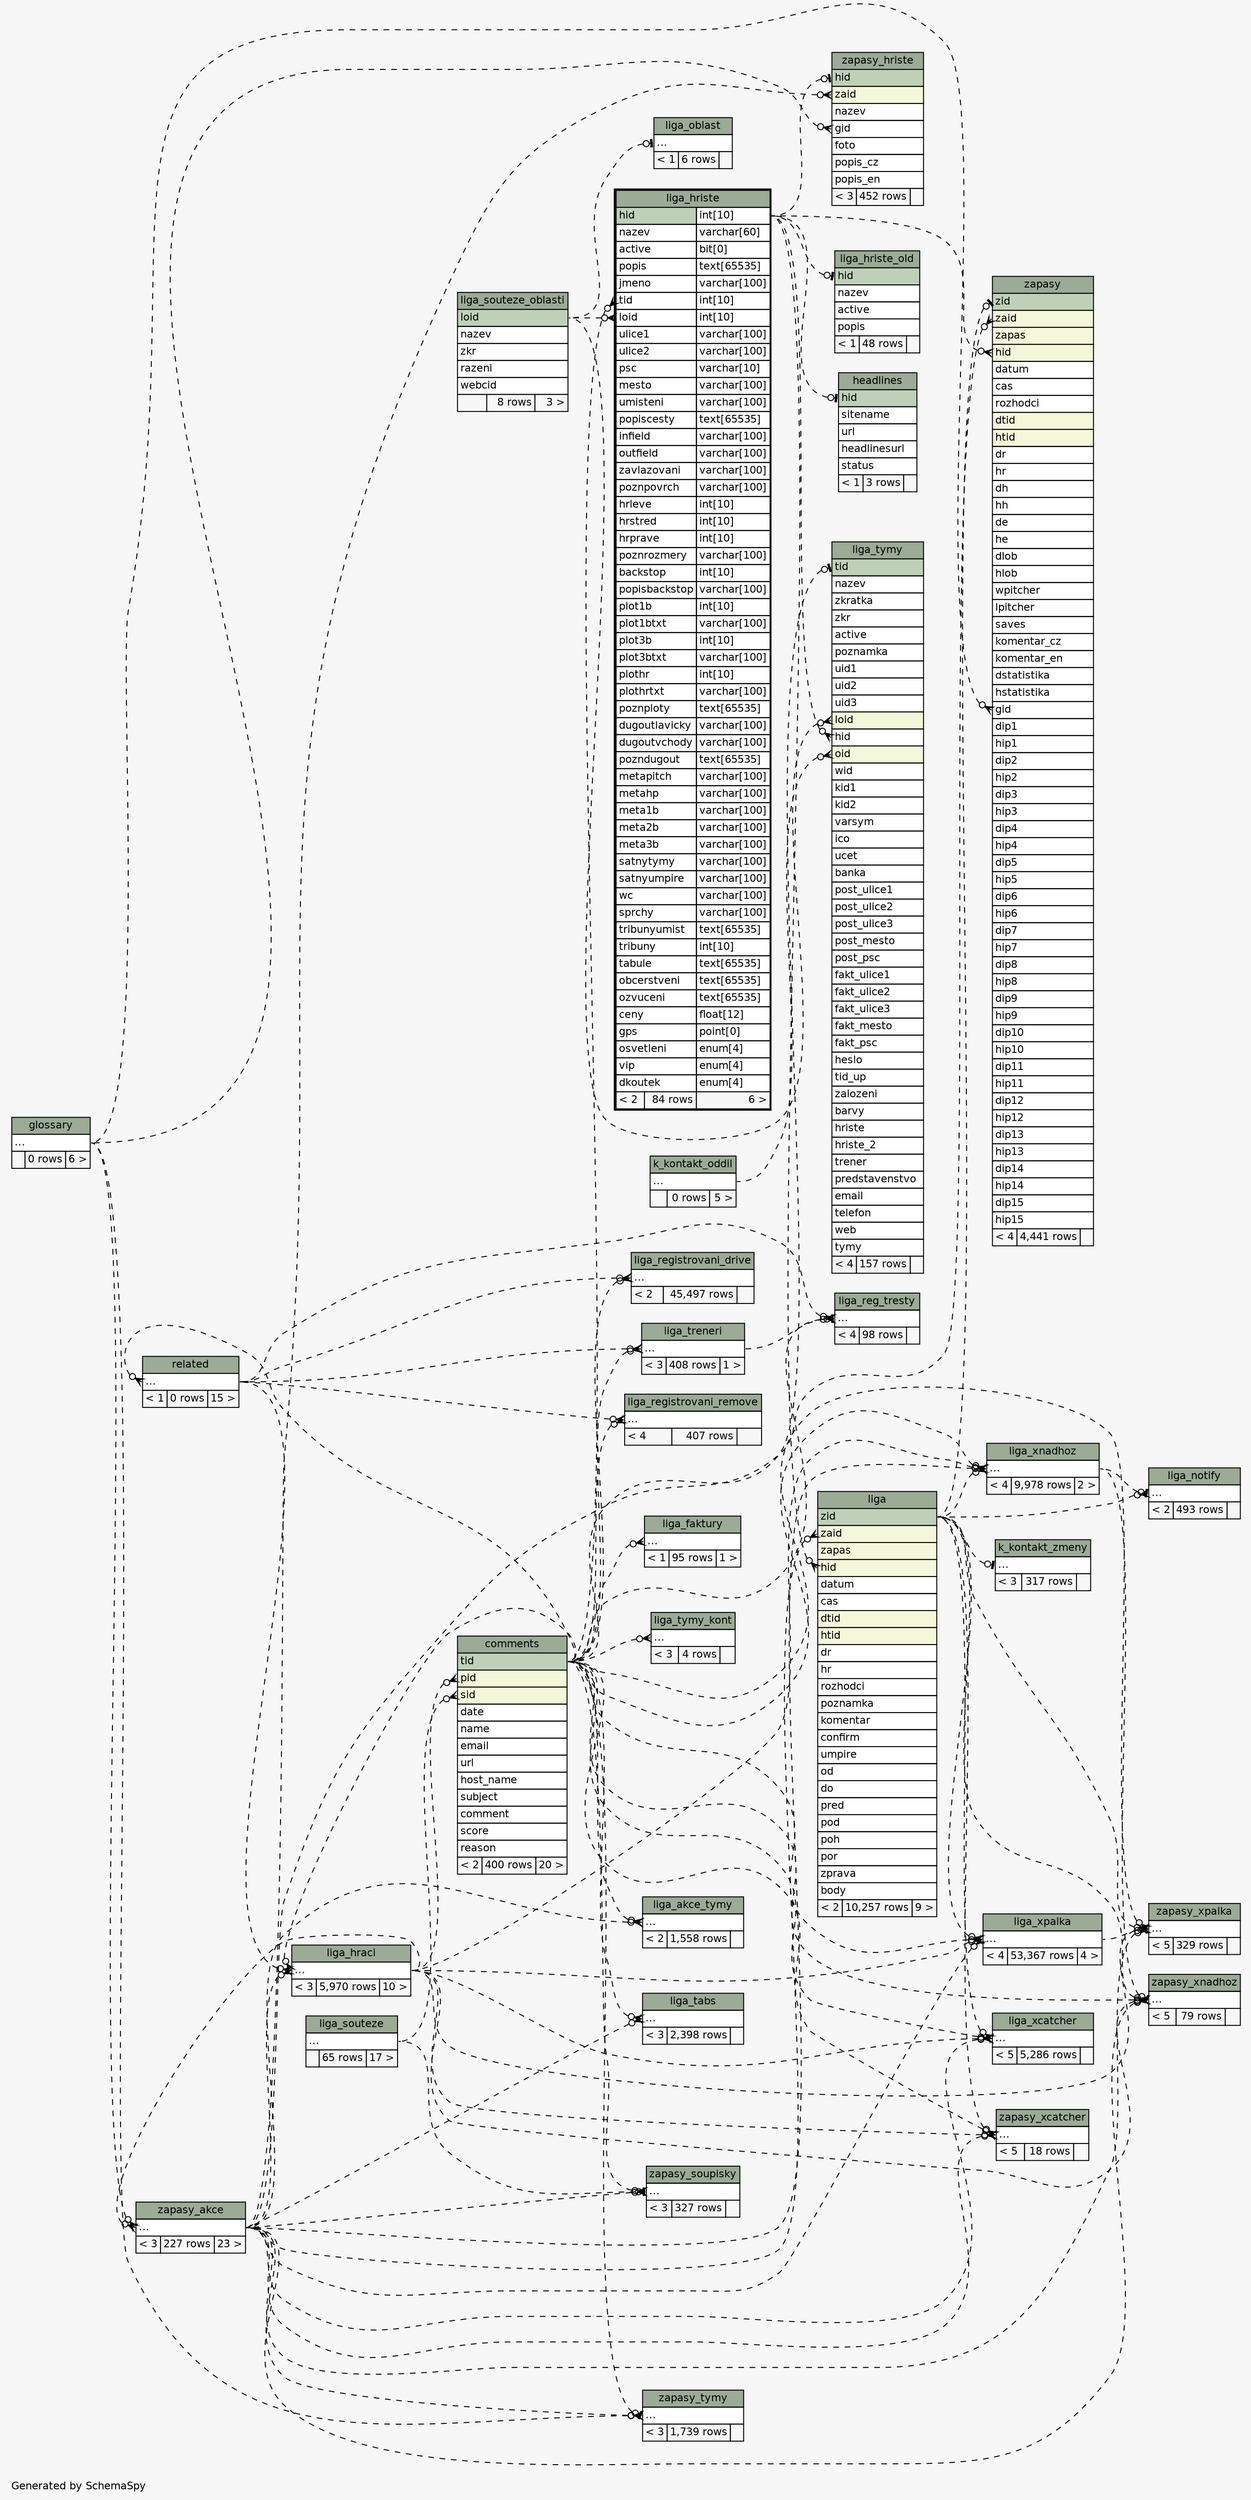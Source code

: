 // dot 2.38.0 on Mac OS X 10.9.4
// SchemaSpy rev 590
digraph "impliedTwoDegreesRelationshipsDiagram" {
  graph [
    rankdir="RL"
    bgcolor="#f7f7f7"
    label="\nGenerated by SchemaSpy"
    labeljust="l"
    nodesep="0.18"
    ranksep="0.46"
    fontname="Helvetica"
    fontsize="11"
  ];
  node [
    fontname="Helvetica"
    fontsize="11"
    shape="plaintext"
  ];
  edge [
    arrowsize="0.8"
  ];
  "comments":"pid":w -> "liga_hraci":"elipses":e [arrowhead=none dir=back arrowtail=crowodot style=dashed];
  "comments":"sid":w -> "liga_souteze":"elipses":e [arrowhead=none dir=back arrowtail=crowodot style=dashed];
  "headlines":"hid":w -> "liga_hriste":"hid.type":e [arrowhead=none dir=back arrowtail=teeodot style=dashed];
  "k_kontakt_zmeny":"elipses":w -> "liga":"zid":e [arrowhead=none dir=back arrowtail=teeodot style=dashed];
  "liga":"hid":w -> "liga_hriste":"hid.type":e [arrowhead=none dir=back arrowtail=crowodot style=dashed];
  "liga":"zaid":w -> "zapasy_akce":"elipses":e [arrowhead=none dir=back arrowtail=crowodot style=dashed];
  "liga_akce_tymy":"elipses":w -> "comments":"tid":e [arrowhead=none dir=back arrowtail=crowodot style=dashed];
  "liga_akce_tymy":"elipses":w -> "zapasy_akce":"elipses":e [arrowhead=none dir=back arrowtail=crowodot style=dashed];
  "liga_faktury":"elipses":w -> "comments":"tid":e [arrowhead=none dir=back arrowtail=crowodot style=dashed];
  "liga_hraci":"elipses":w -> "related":"elipses":e [arrowhead=none dir=back arrowtail=crowodot style=dashed];
  "liga_hraci":"elipses":w -> "comments":"tid":e [arrowhead=none dir=back arrowtail=crowodot style=dashed];
  "liga_hraci":"elipses":w -> "zapasy_akce":"elipses":e [arrowhead=none dir=back arrowtail=crowodot style=dashed];
  "liga_hriste":"loid":w -> "liga_souteze_oblasti":"loid":e [arrowhead=none dir=back arrowtail=crowodot style=dashed];
  "liga_hriste":"tid":w -> "comments":"tid":e [arrowhead=none dir=back arrowtail=crowodot style=dashed];
  "liga_hriste_old":"hid":w -> "liga_hriste":"hid.type":e [arrowhead=none dir=back arrowtail=teeodot style=dashed];
  "liga_notify":"elipses":w -> "liga_xnadhoz":"elipses":e [arrowhead=none dir=back arrowtail=teeodot style=dashed];
  "liga_notify":"elipses":w -> "liga":"zid":e [arrowhead=none dir=back arrowtail=crowodot style=dashed];
  "liga_oblast":"elipses":w -> "liga_souteze_oblasti":"loid":e [arrowhead=none dir=back arrowtail=teeodot style=dashed];
  "liga_reg_tresty":"elipses":w -> "related":"elipses":e [arrowhead=none dir=back arrowtail=crowodot style=dashed];
  "liga_reg_tresty":"elipses":w -> "comments":"tid":e [arrowhead=none dir=back arrowtail=crowodot style=dashed];
  "liga_reg_tresty":"elipses":w -> "liga_treneri":"elipses":e [arrowhead=none dir=back arrowtail=teeodot style=dashed];
  "liga_registrovani_drive":"elipses":w -> "related":"elipses":e [arrowhead=none dir=back arrowtail=crowodot style=dashed];
  "liga_registrovani_drive":"elipses":w -> "comments":"tid":e [arrowhead=none dir=back arrowtail=crowodot style=dashed];
  "liga_registrovani_remove":"elipses":w -> "related":"elipses":e [arrowhead=none dir=back arrowtail=crowodot style=dashed];
  "liga_registrovani_remove":"elipses":w -> "comments":"tid":e [arrowhead=none dir=back arrowtail=crowodot style=dashed];
  "liga_tabs":"elipses":w -> "comments":"tid":e [arrowhead=none dir=back arrowtail=crowodot style=dashed];
  "liga_tabs":"elipses":w -> "zapasy_akce":"elipses":e [arrowhead=none dir=back arrowtail=crowodot style=dashed];
  "liga_treneri":"elipses":w -> "related":"elipses":e [arrowhead=none dir=back arrowtail=crowodot style=dashed];
  "liga_treneri":"elipses":w -> "comments":"tid":e [arrowhead=none dir=back arrowtail=crowodot style=dashed];
  "liga_tymy":"hid":w -> "liga_hriste":"hid.type":e [arrowhead=none dir=back arrowtail=crowodot style=dashed];
  "liga_tymy":"loid":w -> "liga_souteze_oblasti":"loid":e [arrowhead=none dir=back arrowtail=crowodot style=dashed];
  "liga_tymy":"oid":w -> "k_kontakt_oddil":"elipses":e [arrowhead=none dir=back arrowtail=crowodot style=dashed];
  "liga_tymy":"tid":w -> "comments":"tid":e [arrowhead=none dir=back arrowtail=teeodot style=dashed];
  "liga_tymy_kont":"elipses":w -> "comments":"tid":e [arrowhead=none dir=back arrowtail=crowodot style=dashed];
  "liga_xcatcher":"elipses":w -> "liga_hraci":"elipses":e [arrowhead=none dir=back arrowtail=crowodot style=dashed];
  "liga_xcatcher":"elipses":w -> "comments":"tid":e [arrowhead=none dir=back arrowtail=crowodot style=dashed];
  "liga_xcatcher":"elipses":w -> "zapasy_akce":"elipses":e [arrowhead=none dir=back arrowtail=crowodot style=dashed];
  "liga_xcatcher":"elipses":w -> "liga":"zid":e [arrowhead=none dir=back arrowtail=crowodot style=dashed];
  "liga_xnadhoz":"elipses":w -> "liga_hraci":"elipses":e [arrowhead=none dir=back arrowtail=crowodot style=dashed];
  "liga_xnadhoz":"elipses":w -> "comments":"tid":e [arrowhead=none dir=back arrowtail=crowodot style=dashed];
  "liga_xnadhoz":"elipses":w -> "zapasy_akce":"elipses":e [arrowhead=none dir=back arrowtail=crowodot style=dashed];
  "liga_xnadhoz":"elipses":w -> "liga":"zid":e [arrowhead=none dir=back arrowtail=crowodot style=dashed];
  "liga_xpalka":"elipses":w -> "liga_hraci":"elipses":e [arrowhead=none dir=back arrowtail=crowodot style=dashed];
  "liga_xpalka":"elipses":w -> "comments":"tid":e [arrowhead=none dir=back arrowtail=crowodot style=dashed];
  "liga_xpalka":"elipses":w -> "zapasy_akce":"elipses":e [arrowhead=none dir=back arrowtail=crowodot style=dashed];
  "liga_xpalka":"elipses":w -> "liga":"zid":e [arrowhead=none dir=back arrowtail=crowodot style=dashed];
  "related":"elipses":w -> "comments":"tid":e [arrowhead=none dir=back arrowtail=crowodot style=dashed];
  "zapasy":"gid":w -> "glossary":"elipses":e [arrowhead=none dir=back arrowtail=crowodot style=dashed];
  "zapasy":"hid":w -> "liga_hriste":"hid.type":e [arrowhead=none dir=back arrowtail=crowodot style=dashed];
  "zapasy":"zaid":w -> "zapasy_akce":"elipses":e [arrowhead=none dir=back arrowtail=crowodot style=dashed];
  "zapasy":"zid":w -> "liga":"zid":e [arrowhead=none dir=back arrowtail=teeodot style=dashed];
  "zapasy_akce":"elipses":w -> "glossary":"elipses":e [arrowhead=none dir=back arrowtail=crowodot style=dashed];
  "zapasy_akce":"elipses":w -> "liga_hraci":"elipses":e [arrowhead=none dir=back arrowtail=crowodot style=dashed];
  "zapasy_hriste":"gid":w -> "glossary":"elipses":e [arrowhead=none dir=back arrowtail=crowodot style=dashed];
  "zapasy_hriste":"hid":w -> "liga_hriste":"hid.type":e [arrowhead=none dir=back arrowtail=teeodot style=dashed];
  "zapasy_hriste":"zaid":w -> "zapasy_akce":"elipses":e [arrowhead=none dir=back arrowtail=crowodot style=dashed];
  "zapasy_soupisky":"elipses":w -> "liga_souteze":"elipses":e [arrowhead=none dir=back arrowtail=teeodot style=dashed];
  "zapasy_soupisky":"elipses":w -> "comments":"tid":e [arrowhead=none dir=back arrowtail=crowodot style=dashed];
  "zapasy_soupisky":"elipses":w -> "zapasy_akce":"elipses":e [arrowhead=none dir=back arrowtail=crowodot style=dashed];
  "zapasy_tymy":"elipses":w -> "glossary":"elipses":e [arrowhead=none dir=back arrowtail=crowodot style=dashed];
  "zapasy_tymy":"elipses":w -> "comments":"tid":e [arrowhead=none dir=back arrowtail=teeodot style=dashed];
  "zapasy_tymy":"elipses":w -> "zapasy_akce":"elipses":e [arrowhead=none dir=back arrowtail=crowodot style=dashed];
  "zapasy_xcatcher":"elipses":w -> "liga_hraci":"elipses":e [arrowhead=none dir=back arrowtail=crowodot style=dashed];
  "zapasy_xcatcher":"elipses":w -> "comments":"tid":e [arrowhead=none dir=back arrowtail=crowodot style=dashed];
  "zapasy_xcatcher":"elipses":w -> "zapasy_akce":"elipses":e [arrowhead=none dir=back arrowtail=crowodot style=dashed];
  "zapasy_xcatcher":"elipses":w -> "liga":"zid":e [arrowhead=none dir=back arrowtail=crowodot style=dashed];
  "zapasy_xnadhoz":"elipses":w -> "liga_xnadhoz":"elipses":e [arrowhead=none dir=back arrowtail=teeodot style=dashed];
  "zapasy_xnadhoz":"elipses":w -> "liga_hraci":"elipses":e [arrowhead=none dir=back arrowtail=crowodot style=dashed];
  "zapasy_xnadhoz":"elipses":w -> "comments":"tid":e [arrowhead=none dir=back arrowtail=crowodot style=dashed];
  "zapasy_xnadhoz":"elipses":w -> "zapasy_akce":"elipses":e [arrowhead=none dir=back arrowtail=crowodot style=dashed];
  "zapasy_xnadhoz":"elipses":w -> "liga":"zid":e [arrowhead=none dir=back arrowtail=crowodot style=dashed];
  "zapasy_xpalka":"elipses":w -> "liga_xpalka":"elipses":e [arrowhead=none dir=back arrowtail=teeodot style=dashed];
  "zapasy_xpalka":"elipses":w -> "liga_hraci":"elipses":e [arrowhead=none dir=back arrowtail=crowodot style=dashed];
  "zapasy_xpalka":"elipses":w -> "comments":"tid":e [arrowhead=none dir=back arrowtail=crowodot style=dashed];
  "zapasy_xpalka":"elipses":w -> "zapasy_akce":"elipses":e [arrowhead=none dir=back arrowtail=crowodot style=dashed];
  "zapasy_xpalka":"elipses":w -> "liga":"zid":e [arrowhead=none dir=back arrowtail=crowodot style=dashed];
  "comments" [
    label=<
    <TABLE BORDER="0" CELLBORDER="1" CELLSPACING="0" BGCOLOR="#ffffff">
      <TR><TD COLSPAN="3" BGCOLOR="#9bab96" ALIGN="CENTER">comments</TD></TR>
      <TR><TD PORT="tid" COLSPAN="3" BGCOLOR="#bed1b8" ALIGN="LEFT">tid</TD></TR>
      <TR><TD PORT="pid" COLSPAN="3" BGCOLOR="#f4f7da" ALIGN="LEFT">pid</TD></TR>
      <TR><TD PORT="sid" COLSPAN="3" BGCOLOR="#f4f7da" ALIGN="LEFT">sid</TD></TR>
      <TR><TD PORT="date" COLSPAN="3" ALIGN="LEFT">date</TD></TR>
      <TR><TD PORT="name" COLSPAN="3" ALIGN="LEFT">name</TD></TR>
      <TR><TD PORT="email" COLSPAN="3" ALIGN="LEFT">email</TD></TR>
      <TR><TD PORT="url" COLSPAN="3" ALIGN="LEFT">url</TD></TR>
      <TR><TD PORT="host_name" COLSPAN="3" ALIGN="LEFT">host_name</TD></TR>
      <TR><TD PORT="subject" COLSPAN="3" ALIGN="LEFT">subject</TD></TR>
      <TR><TD PORT="comment" COLSPAN="3" ALIGN="LEFT">comment</TD></TR>
      <TR><TD PORT="score" COLSPAN="3" ALIGN="LEFT">score</TD></TR>
      <TR><TD PORT="reason" COLSPAN="3" ALIGN="LEFT">reason</TD></TR>
      <TR><TD ALIGN="LEFT" BGCOLOR="#f7f7f7">&lt; 2</TD><TD ALIGN="RIGHT" BGCOLOR="#f7f7f7">400 rows</TD><TD ALIGN="RIGHT" BGCOLOR="#f7f7f7">20 &gt;</TD></TR>
    </TABLE>>
    URL="comments.html"
    tooltip="comments"
  ];
  "glossary" [
    label=<
    <TABLE BORDER="0" CELLBORDER="1" CELLSPACING="0" BGCOLOR="#ffffff">
      <TR><TD COLSPAN="3" BGCOLOR="#9bab96" ALIGN="CENTER">glossary</TD></TR>
      <TR><TD PORT="elipses" COLSPAN="3" ALIGN="LEFT">...</TD></TR>
      <TR><TD ALIGN="LEFT" BGCOLOR="#f7f7f7">  </TD><TD ALIGN="RIGHT" BGCOLOR="#f7f7f7">0 rows</TD><TD ALIGN="RIGHT" BGCOLOR="#f7f7f7">6 &gt;</TD></TR>
    </TABLE>>
    URL="glossary.html"
    tooltip="glossary"
  ];
  "headlines" [
    label=<
    <TABLE BORDER="0" CELLBORDER="1" CELLSPACING="0" BGCOLOR="#ffffff">
      <TR><TD COLSPAN="3" BGCOLOR="#9bab96" ALIGN="CENTER">headlines</TD></TR>
      <TR><TD PORT="hid" COLSPAN="3" BGCOLOR="#bed1b8" ALIGN="LEFT">hid</TD></TR>
      <TR><TD PORT="sitename" COLSPAN="3" ALIGN="LEFT">sitename</TD></TR>
      <TR><TD PORT="url" COLSPAN="3" ALIGN="LEFT">url</TD></TR>
      <TR><TD PORT="headlinesurl" COLSPAN="3" ALIGN="LEFT">headlinesurl</TD></TR>
      <TR><TD PORT="status" COLSPAN="3" ALIGN="LEFT">status</TD></TR>
      <TR><TD ALIGN="LEFT" BGCOLOR="#f7f7f7">&lt; 1</TD><TD ALIGN="RIGHT" BGCOLOR="#f7f7f7">3 rows</TD><TD ALIGN="RIGHT" BGCOLOR="#f7f7f7">  </TD></TR>
    </TABLE>>
    URL="headlines.html"
    tooltip="headlines"
  ];
  "k_kontakt_oddil" [
    label=<
    <TABLE BORDER="0" CELLBORDER="1" CELLSPACING="0" BGCOLOR="#ffffff">
      <TR><TD COLSPAN="3" BGCOLOR="#9bab96" ALIGN="CENTER">k_kontakt_oddil</TD></TR>
      <TR><TD PORT="elipses" COLSPAN="3" ALIGN="LEFT">...</TD></TR>
      <TR><TD ALIGN="LEFT" BGCOLOR="#f7f7f7">  </TD><TD ALIGN="RIGHT" BGCOLOR="#f7f7f7">0 rows</TD><TD ALIGN="RIGHT" BGCOLOR="#f7f7f7">5 &gt;</TD></TR>
    </TABLE>>
    URL="k_kontakt_oddil.html"
    tooltip="k_kontakt_oddil"
  ];
  "k_kontakt_zmeny" [
    label=<
    <TABLE BORDER="0" CELLBORDER="1" CELLSPACING="0" BGCOLOR="#ffffff">
      <TR><TD COLSPAN="3" BGCOLOR="#9bab96" ALIGN="CENTER">k_kontakt_zmeny</TD></TR>
      <TR><TD PORT="elipses" COLSPAN="3" ALIGN="LEFT">...</TD></TR>
      <TR><TD ALIGN="LEFT" BGCOLOR="#f7f7f7">&lt; 3</TD><TD ALIGN="RIGHT" BGCOLOR="#f7f7f7">317 rows</TD><TD ALIGN="RIGHT" BGCOLOR="#f7f7f7">  </TD></TR>
    </TABLE>>
    URL="k_kontakt_zmeny.html"
    tooltip="k_kontakt_zmeny"
  ];
  "liga" [
    label=<
    <TABLE BORDER="0" CELLBORDER="1" CELLSPACING="0" BGCOLOR="#ffffff">
      <TR><TD COLSPAN="3" BGCOLOR="#9bab96" ALIGN="CENTER">liga</TD></TR>
      <TR><TD PORT="zid" COLSPAN="3" BGCOLOR="#bed1b8" ALIGN="LEFT">zid</TD></TR>
      <TR><TD PORT="zaid" COLSPAN="3" BGCOLOR="#f4f7da" ALIGN="LEFT">zaid</TD></TR>
      <TR><TD PORT="zapas" COLSPAN="3" BGCOLOR="#f4f7da" ALIGN="LEFT">zapas</TD></TR>
      <TR><TD PORT="hid" COLSPAN="3" BGCOLOR="#f4f7da" ALIGN="LEFT">hid</TD></TR>
      <TR><TD PORT="datum" COLSPAN="3" ALIGN="LEFT">datum</TD></TR>
      <TR><TD PORT="cas" COLSPAN="3" ALIGN="LEFT">cas</TD></TR>
      <TR><TD PORT="dtid" COLSPAN="3" BGCOLOR="#f4f7da" ALIGN="LEFT">dtid</TD></TR>
      <TR><TD PORT="htid" COLSPAN="3" BGCOLOR="#f4f7da" ALIGN="LEFT">htid</TD></TR>
      <TR><TD PORT="dr" COLSPAN="3" ALIGN="LEFT">dr</TD></TR>
      <TR><TD PORT="hr" COLSPAN="3" ALIGN="LEFT">hr</TD></TR>
      <TR><TD PORT="rozhodci" COLSPAN="3" ALIGN="LEFT">rozhodci</TD></TR>
      <TR><TD PORT="poznamka" COLSPAN="3" ALIGN="LEFT">poznamka</TD></TR>
      <TR><TD PORT="komentar" COLSPAN="3" ALIGN="LEFT">komentar</TD></TR>
      <TR><TD PORT="confirm" COLSPAN="3" ALIGN="LEFT">confirm</TD></TR>
      <TR><TD PORT="umpire" COLSPAN="3" ALIGN="LEFT">umpire</TD></TR>
      <TR><TD PORT="od" COLSPAN="3" ALIGN="LEFT">od</TD></TR>
      <TR><TD PORT="do" COLSPAN="3" ALIGN="LEFT">do</TD></TR>
      <TR><TD PORT="pred" COLSPAN="3" ALIGN="LEFT">pred</TD></TR>
      <TR><TD PORT="pod" COLSPAN="3" ALIGN="LEFT">pod</TD></TR>
      <TR><TD PORT="poh" COLSPAN="3" ALIGN="LEFT">poh</TD></TR>
      <TR><TD PORT="por" COLSPAN="3" ALIGN="LEFT">por</TD></TR>
      <TR><TD PORT="zprava" COLSPAN="3" ALIGN="LEFT">zprava</TD></TR>
      <TR><TD PORT="body" COLSPAN="3" ALIGN="LEFT">body</TD></TR>
      <TR><TD ALIGN="LEFT" BGCOLOR="#f7f7f7">&lt; 2</TD><TD ALIGN="RIGHT" BGCOLOR="#f7f7f7">10,257 rows</TD><TD ALIGN="RIGHT" BGCOLOR="#f7f7f7">9 &gt;</TD></TR>
    </TABLE>>
    URL="liga.html"
    tooltip="liga"
  ];
  "liga_akce_tymy" [
    label=<
    <TABLE BORDER="0" CELLBORDER="1" CELLSPACING="0" BGCOLOR="#ffffff">
      <TR><TD COLSPAN="3" BGCOLOR="#9bab96" ALIGN="CENTER">liga_akce_tymy</TD></TR>
      <TR><TD PORT="elipses" COLSPAN="3" ALIGN="LEFT">...</TD></TR>
      <TR><TD ALIGN="LEFT" BGCOLOR="#f7f7f7">&lt; 2</TD><TD ALIGN="RIGHT" BGCOLOR="#f7f7f7">1,558 rows</TD><TD ALIGN="RIGHT" BGCOLOR="#f7f7f7">  </TD></TR>
    </TABLE>>
    URL="liga_akce_tymy.html"
    tooltip="liga_akce_tymy"
  ];
  "liga_faktury" [
    label=<
    <TABLE BORDER="0" CELLBORDER="1" CELLSPACING="0" BGCOLOR="#ffffff">
      <TR><TD COLSPAN="3" BGCOLOR="#9bab96" ALIGN="CENTER">liga_faktury</TD></TR>
      <TR><TD PORT="elipses" COLSPAN="3" ALIGN="LEFT">...</TD></TR>
      <TR><TD ALIGN="LEFT" BGCOLOR="#f7f7f7">&lt; 1</TD><TD ALIGN="RIGHT" BGCOLOR="#f7f7f7">95 rows</TD><TD ALIGN="RIGHT" BGCOLOR="#f7f7f7">1 &gt;</TD></TR>
    </TABLE>>
    URL="liga_faktury.html"
    tooltip="liga_faktury"
  ];
  "liga_hraci" [
    label=<
    <TABLE BORDER="0" CELLBORDER="1" CELLSPACING="0" BGCOLOR="#ffffff">
      <TR><TD COLSPAN="3" BGCOLOR="#9bab96" ALIGN="CENTER">liga_hraci</TD></TR>
      <TR><TD PORT="elipses" COLSPAN="3" ALIGN="LEFT">...</TD></TR>
      <TR><TD ALIGN="LEFT" BGCOLOR="#f7f7f7">&lt; 3</TD><TD ALIGN="RIGHT" BGCOLOR="#f7f7f7">5,970 rows</TD><TD ALIGN="RIGHT" BGCOLOR="#f7f7f7">10 &gt;</TD></TR>
    </TABLE>>
    URL="liga_hraci.html"
    tooltip="liga_hraci"
  ];
  "liga_hriste" [
    label=<
    <TABLE BORDER="2" CELLBORDER="1" CELLSPACING="0" BGCOLOR="#ffffff">
      <TR><TD COLSPAN="3" BGCOLOR="#9bab96" ALIGN="CENTER">liga_hriste</TD></TR>
      <TR><TD PORT="hid" COLSPAN="2" BGCOLOR="#bed1b8" ALIGN="LEFT">hid</TD><TD PORT="hid.type" ALIGN="LEFT">int[10]</TD></TR>
      <TR><TD PORT="nazev" COLSPAN="2" ALIGN="LEFT">nazev</TD><TD PORT="nazev.type" ALIGN="LEFT">varchar[60]</TD></TR>
      <TR><TD PORT="active" COLSPAN="2" ALIGN="LEFT">active</TD><TD PORT="active.type" ALIGN="LEFT">bit[0]</TD></TR>
      <TR><TD PORT="popis" COLSPAN="2" ALIGN="LEFT">popis</TD><TD PORT="popis.type" ALIGN="LEFT">text[65535]</TD></TR>
      <TR><TD PORT="jmeno" COLSPAN="2" ALIGN="LEFT">jmeno</TD><TD PORT="jmeno.type" ALIGN="LEFT">varchar[100]</TD></TR>
      <TR><TD PORT="tid" COLSPAN="2" ALIGN="LEFT">tid</TD><TD PORT="tid.type" ALIGN="LEFT">int[10]</TD></TR>
      <TR><TD PORT="loid" COLSPAN="2" ALIGN="LEFT">loid</TD><TD PORT="loid.type" ALIGN="LEFT">int[10]</TD></TR>
      <TR><TD PORT="ulice1" COLSPAN="2" ALIGN="LEFT">ulice1</TD><TD PORT="ulice1.type" ALIGN="LEFT">varchar[100]</TD></TR>
      <TR><TD PORT="ulice2" COLSPAN="2" ALIGN="LEFT">ulice2</TD><TD PORT="ulice2.type" ALIGN="LEFT">varchar[100]</TD></TR>
      <TR><TD PORT="psc" COLSPAN="2" ALIGN="LEFT">psc</TD><TD PORT="psc.type" ALIGN="LEFT">varchar[10]</TD></TR>
      <TR><TD PORT="mesto" COLSPAN="2" ALIGN="LEFT">mesto</TD><TD PORT="mesto.type" ALIGN="LEFT">varchar[100]</TD></TR>
      <TR><TD PORT="umisteni" COLSPAN="2" ALIGN="LEFT">umisteni</TD><TD PORT="umisteni.type" ALIGN="LEFT">varchar[100]</TD></TR>
      <TR><TD PORT="popiscesty" COLSPAN="2" ALIGN="LEFT">popiscesty</TD><TD PORT="popiscesty.type" ALIGN="LEFT">text[65535]</TD></TR>
      <TR><TD PORT="infield" COLSPAN="2" ALIGN="LEFT">infield</TD><TD PORT="infield.type" ALIGN="LEFT">varchar[100]</TD></TR>
      <TR><TD PORT="outfield" COLSPAN="2" ALIGN="LEFT">outfield</TD><TD PORT="outfield.type" ALIGN="LEFT">varchar[100]</TD></TR>
      <TR><TD PORT="zavlazovani" COLSPAN="2" ALIGN="LEFT">zavlazovani</TD><TD PORT="zavlazovani.type" ALIGN="LEFT">varchar[100]</TD></TR>
      <TR><TD PORT="poznpovrch" COLSPAN="2" ALIGN="LEFT">poznpovrch</TD><TD PORT="poznpovrch.type" ALIGN="LEFT">varchar[100]</TD></TR>
      <TR><TD PORT="hrleve" COLSPAN="2" ALIGN="LEFT">hrleve</TD><TD PORT="hrleve.type" ALIGN="LEFT">int[10]</TD></TR>
      <TR><TD PORT="hrstred" COLSPAN="2" ALIGN="LEFT">hrstred</TD><TD PORT="hrstred.type" ALIGN="LEFT">int[10]</TD></TR>
      <TR><TD PORT="hrprave" COLSPAN="2" ALIGN="LEFT">hrprave</TD><TD PORT="hrprave.type" ALIGN="LEFT">int[10]</TD></TR>
      <TR><TD PORT="poznrozmery" COLSPAN="2" ALIGN="LEFT">poznrozmery</TD><TD PORT="poznrozmery.type" ALIGN="LEFT">varchar[100]</TD></TR>
      <TR><TD PORT="backstop" COLSPAN="2" ALIGN="LEFT">backstop</TD><TD PORT="backstop.type" ALIGN="LEFT">int[10]</TD></TR>
      <TR><TD PORT="popisbackstop" COLSPAN="2" ALIGN="LEFT">popisbackstop</TD><TD PORT="popisbackstop.type" ALIGN="LEFT">varchar[100]</TD></TR>
      <TR><TD PORT="plot1b" COLSPAN="2" ALIGN="LEFT">plot1b</TD><TD PORT="plot1b.type" ALIGN="LEFT">int[10]</TD></TR>
      <TR><TD PORT="plot1btxt" COLSPAN="2" ALIGN="LEFT">plot1btxt</TD><TD PORT="plot1btxt.type" ALIGN="LEFT">varchar[100]</TD></TR>
      <TR><TD PORT="plot3b" COLSPAN="2" ALIGN="LEFT">plot3b</TD><TD PORT="plot3b.type" ALIGN="LEFT">int[10]</TD></TR>
      <TR><TD PORT="plot3btxt" COLSPAN="2" ALIGN="LEFT">plot3btxt</TD><TD PORT="plot3btxt.type" ALIGN="LEFT">varchar[100]</TD></TR>
      <TR><TD PORT="plothr" COLSPAN="2" ALIGN="LEFT">plothr</TD><TD PORT="plothr.type" ALIGN="LEFT">int[10]</TD></TR>
      <TR><TD PORT="plothrtxt" COLSPAN="2" ALIGN="LEFT">plothrtxt</TD><TD PORT="plothrtxt.type" ALIGN="LEFT">varchar[100]</TD></TR>
      <TR><TD PORT="poznploty" COLSPAN="2" ALIGN="LEFT">poznploty</TD><TD PORT="poznploty.type" ALIGN="LEFT">text[65535]</TD></TR>
      <TR><TD PORT="dugoutlavicky" COLSPAN="2" ALIGN="LEFT">dugoutlavicky</TD><TD PORT="dugoutlavicky.type" ALIGN="LEFT">varchar[100]</TD></TR>
      <TR><TD PORT="dugoutvchody" COLSPAN="2" ALIGN="LEFT">dugoutvchody</TD><TD PORT="dugoutvchody.type" ALIGN="LEFT">varchar[100]</TD></TR>
      <TR><TD PORT="pozndugout" COLSPAN="2" ALIGN="LEFT">pozndugout</TD><TD PORT="pozndugout.type" ALIGN="LEFT">text[65535]</TD></TR>
      <TR><TD PORT="metapitch" COLSPAN="2" ALIGN="LEFT">metapitch</TD><TD PORT="metapitch.type" ALIGN="LEFT">varchar[100]</TD></TR>
      <TR><TD PORT="metahp" COLSPAN="2" ALIGN="LEFT">metahp</TD><TD PORT="metahp.type" ALIGN="LEFT">varchar[100]</TD></TR>
      <TR><TD PORT="meta1b" COLSPAN="2" ALIGN="LEFT">meta1b</TD><TD PORT="meta1b.type" ALIGN="LEFT">varchar[100]</TD></TR>
      <TR><TD PORT="meta2b" COLSPAN="2" ALIGN="LEFT">meta2b</TD><TD PORT="meta2b.type" ALIGN="LEFT">varchar[100]</TD></TR>
      <TR><TD PORT="meta3b" COLSPAN="2" ALIGN="LEFT">meta3b</TD><TD PORT="meta3b.type" ALIGN="LEFT">varchar[100]</TD></TR>
      <TR><TD PORT="satnytymy" COLSPAN="2" ALIGN="LEFT">satnytymy</TD><TD PORT="satnytymy.type" ALIGN="LEFT">varchar[100]</TD></TR>
      <TR><TD PORT="satnyumpire" COLSPAN="2" ALIGN="LEFT">satnyumpire</TD><TD PORT="satnyumpire.type" ALIGN="LEFT">varchar[100]</TD></TR>
      <TR><TD PORT="wc" COLSPAN="2" ALIGN="LEFT">wc</TD><TD PORT="wc.type" ALIGN="LEFT">varchar[100]</TD></TR>
      <TR><TD PORT="sprchy" COLSPAN="2" ALIGN="LEFT">sprchy</TD><TD PORT="sprchy.type" ALIGN="LEFT">varchar[100]</TD></TR>
      <TR><TD PORT="tribunyumist" COLSPAN="2" ALIGN="LEFT">tribunyumist</TD><TD PORT="tribunyumist.type" ALIGN="LEFT">text[65535]</TD></TR>
      <TR><TD PORT="tribuny" COLSPAN="2" ALIGN="LEFT">tribuny</TD><TD PORT="tribuny.type" ALIGN="LEFT">int[10]</TD></TR>
      <TR><TD PORT="tabule" COLSPAN="2" ALIGN="LEFT">tabule</TD><TD PORT="tabule.type" ALIGN="LEFT">text[65535]</TD></TR>
      <TR><TD PORT="obcerstveni" COLSPAN="2" ALIGN="LEFT">obcerstveni</TD><TD PORT="obcerstveni.type" ALIGN="LEFT">text[65535]</TD></TR>
      <TR><TD PORT="ozvuceni" COLSPAN="2" ALIGN="LEFT">ozvuceni</TD><TD PORT="ozvuceni.type" ALIGN="LEFT">text[65535]</TD></TR>
      <TR><TD PORT="ceny" COLSPAN="2" ALIGN="LEFT">ceny</TD><TD PORT="ceny.type" ALIGN="LEFT">float[12]</TD></TR>
      <TR><TD PORT="gps" COLSPAN="2" ALIGN="LEFT">gps</TD><TD PORT="gps.type" ALIGN="LEFT">point[0]</TD></TR>
      <TR><TD PORT="osvetleni" COLSPAN="2" ALIGN="LEFT">osvetleni</TD><TD PORT="osvetleni.type" ALIGN="LEFT">enum[4]</TD></TR>
      <TR><TD PORT="vip" COLSPAN="2" ALIGN="LEFT">vip</TD><TD PORT="vip.type" ALIGN="LEFT">enum[4]</TD></TR>
      <TR><TD PORT="dkoutek" COLSPAN="2" ALIGN="LEFT">dkoutek</TD><TD PORT="dkoutek.type" ALIGN="LEFT">enum[4]</TD></TR>
      <TR><TD ALIGN="LEFT" BGCOLOR="#f7f7f7">&lt; 2</TD><TD ALIGN="RIGHT" BGCOLOR="#f7f7f7">84 rows</TD><TD ALIGN="RIGHT" BGCOLOR="#f7f7f7">6 &gt;</TD></TR>
    </TABLE>>
    URL="liga_hriste.html"
    tooltip="liga_hriste"
  ];
  "liga_hriste_old" [
    label=<
    <TABLE BORDER="0" CELLBORDER="1" CELLSPACING="0" BGCOLOR="#ffffff">
      <TR><TD COLSPAN="3" BGCOLOR="#9bab96" ALIGN="CENTER">liga_hriste_old</TD></TR>
      <TR><TD PORT="hid" COLSPAN="3" BGCOLOR="#bed1b8" ALIGN="LEFT">hid</TD></TR>
      <TR><TD PORT="nazev" COLSPAN="3" ALIGN="LEFT">nazev</TD></TR>
      <TR><TD PORT="active" COLSPAN="3" ALIGN="LEFT">active</TD></TR>
      <TR><TD PORT="popis" COLSPAN="3" ALIGN="LEFT">popis</TD></TR>
      <TR><TD ALIGN="LEFT" BGCOLOR="#f7f7f7">&lt; 1</TD><TD ALIGN="RIGHT" BGCOLOR="#f7f7f7">48 rows</TD><TD ALIGN="RIGHT" BGCOLOR="#f7f7f7">  </TD></TR>
    </TABLE>>
    URL="liga_hriste_old.html"
    tooltip="liga_hriste_old"
  ];
  "liga_notify" [
    label=<
    <TABLE BORDER="0" CELLBORDER="1" CELLSPACING="0" BGCOLOR="#ffffff">
      <TR><TD COLSPAN="3" BGCOLOR="#9bab96" ALIGN="CENTER">liga_notify</TD></TR>
      <TR><TD PORT="elipses" COLSPAN="3" ALIGN="LEFT">...</TD></TR>
      <TR><TD ALIGN="LEFT" BGCOLOR="#f7f7f7">&lt; 2</TD><TD ALIGN="RIGHT" BGCOLOR="#f7f7f7">493 rows</TD><TD ALIGN="RIGHT" BGCOLOR="#f7f7f7">  </TD></TR>
    </TABLE>>
    URL="liga_notify.html"
    tooltip="liga_notify"
  ];
  "liga_oblast" [
    label=<
    <TABLE BORDER="0" CELLBORDER="1" CELLSPACING="0" BGCOLOR="#ffffff">
      <TR><TD COLSPAN="3" BGCOLOR="#9bab96" ALIGN="CENTER">liga_oblast</TD></TR>
      <TR><TD PORT="elipses" COLSPAN="3" ALIGN="LEFT">...</TD></TR>
      <TR><TD ALIGN="LEFT" BGCOLOR="#f7f7f7">&lt; 1</TD><TD ALIGN="RIGHT" BGCOLOR="#f7f7f7">6 rows</TD><TD ALIGN="RIGHT" BGCOLOR="#f7f7f7">  </TD></TR>
    </TABLE>>
    URL="liga_oblast.html"
    tooltip="liga_oblast"
  ];
  "liga_reg_tresty" [
    label=<
    <TABLE BORDER="0" CELLBORDER="1" CELLSPACING="0" BGCOLOR="#ffffff">
      <TR><TD COLSPAN="3" BGCOLOR="#9bab96" ALIGN="CENTER">liga_reg_tresty</TD></TR>
      <TR><TD PORT="elipses" COLSPAN="3" ALIGN="LEFT">...</TD></TR>
      <TR><TD ALIGN="LEFT" BGCOLOR="#f7f7f7">&lt; 4</TD><TD ALIGN="RIGHT" BGCOLOR="#f7f7f7">98 rows</TD><TD ALIGN="RIGHT" BGCOLOR="#f7f7f7">  </TD></TR>
    </TABLE>>
    URL="liga_reg_tresty.html"
    tooltip="liga_reg_tresty"
  ];
  "liga_registrovani_drive" [
    label=<
    <TABLE BORDER="0" CELLBORDER="1" CELLSPACING="0" BGCOLOR="#ffffff">
      <TR><TD COLSPAN="3" BGCOLOR="#9bab96" ALIGN="CENTER">liga_registrovani_drive</TD></TR>
      <TR><TD PORT="elipses" COLSPAN="3" ALIGN="LEFT">...</TD></TR>
      <TR><TD ALIGN="LEFT" BGCOLOR="#f7f7f7">&lt; 2</TD><TD ALIGN="RIGHT" BGCOLOR="#f7f7f7">45,497 rows</TD><TD ALIGN="RIGHT" BGCOLOR="#f7f7f7">  </TD></TR>
    </TABLE>>
    URL="liga_registrovani_drive.html"
    tooltip="liga_registrovani_drive"
  ];
  "liga_registrovani_remove" [
    label=<
    <TABLE BORDER="0" CELLBORDER="1" CELLSPACING="0" BGCOLOR="#ffffff">
      <TR><TD COLSPAN="3" BGCOLOR="#9bab96" ALIGN="CENTER">liga_registrovani_remove</TD></TR>
      <TR><TD PORT="elipses" COLSPAN="3" ALIGN="LEFT">...</TD></TR>
      <TR><TD ALIGN="LEFT" BGCOLOR="#f7f7f7">&lt; 4</TD><TD ALIGN="RIGHT" BGCOLOR="#f7f7f7">407 rows</TD><TD ALIGN="RIGHT" BGCOLOR="#f7f7f7">  </TD></TR>
    </TABLE>>
    URL="liga_registrovani_remove.html"
    tooltip="liga_registrovani_remove"
  ];
  "liga_souteze" [
    label=<
    <TABLE BORDER="0" CELLBORDER="1" CELLSPACING="0" BGCOLOR="#ffffff">
      <TR><TD COLSPAN="3" BGCOLOR="#9bab96" ALIGN="CENTER">liga_souteze</TD></TR>
      <TR><TD PORT="elipses" COLSPAN="3" ALIGN="LEFT">...</TD></TR>
      <TR><TD ALIGN="LEFT" BGCOLOR="#f7f7f7">  </TD><TD ALIGN="RIGHT" BGCOLOR="#f7f7f7">65 rows</TD><TD ALIGN="RIGHT" BGCOLOR="#f7f7f7">17 &gt;</TD></TR>
    </TABLE>>
    URL="liga_souteze.html"
    tooltip="liga_souteze"
  ];
  "liga_souteze_oblasti" [
    label=<
    <TABLE BORDER="0" CELLBORDER="1" CELLSPACING="0" BGCOLOR="#ffffff">
      <TR><TD COLSPAN="3" BGCOLOR="#9bab96" ALIGN="CENTER">liga_souteze_oblasti</TD></TR>
      <TR><TD PORT="loid" COLSPAN="3" BGCOLOR="#bed1b8" ALIGN="LEFT">loid</TD></TR>
      <TR><TD PORT="nazev" COLSPAN="3" ALIGN="LEFT">nazev</TD></TR>
      <TR><TD PORT="zkr" COLSPAN="3" ALIGN="LEFT">zkr</TD></TR>
      <TR><TD PORT="razeni" COLSPAN="3" ALIGN="LEFT">razeni</TD></TR>
      <TR><TD PORT="webcid" COLSPAN="3" ALIGN="LEFT">webcid</TD></TR>
      <TR><TD ALIGN="LEFT" BGCOLOR="#f7f7f7">  </TD><TD ALIGN="RIGHT" BGCOLOR="#f7f7f7">8 rows</TD><TD ALIGN="RIGHT" BGCOLOR="#f7f7f7">3 &gt;</TD></TR>
    </TABLE>>
    URL="liga_souteze_oblasti.html"
    tooltip="liga_souteze_oblasti"
  ];
  "liga_tabs" [
    label=<
    <TABLE BORDER="0" CELLBORDER="1" CELLSPACING="0" BGCOLOR="#ffffff">
      <TR><TD COLSPAN="3" BGCOLOR="#9bab96" ALIGN="CENTER">liga_tabs</TD></TR>
      <TR><TD PORT="elipses" COLSPAN="3" ALIGN="LEFT">...</TD></TR>
      <TR><TD ALIGN="LEFT" BGCOLOR="#f7f7f7">&lt; 3</TD><TD ALIGN="RIGHT" BGCOLOR="#f7f7f7">2,398 rows</TD><TD ALIGN="RIGHT" BGCOLOR="#f7f7f7">  </TD></TR>
    </TABLE>>
    URL="liga_tabs.html"
    tooltip="liga_tabs"
  ];
  "liga_treneri" [
    label=<
    <TABLE BORDER="0" CELLBORDER="1" CELLSPACING="0" BGCOLOR="#ffffff">
      <TR><TD COLSPAN="3" BGCOLOR="#9bab96" ALIGN="CENTER">liga_treneri</TD></TR>
      <TR><TD PORT="elipses" COLSPAN="3" ALIGN="LEFT">...</TD></TR>
      <TR><TD ALIGN="LEFT" BGCOLOR="#f7f7f7">&lt; 3</TD><TD ALIGN="RIGHT" BGCOLOR="#f7f7f7">408 rows</TD><TD ALIGN="RIGHT" BGCOLOR="#f7f7f7">1 &gt;</TD></TR>
    </TABLE>>
    URL="liga_treneri.html"
    tooltip="liga_treneri"
  ];
  "liga_tymy" [
    label=<
    <TABLE BORDER="0" CELLBORDER="1" CELLSPACING="0" BGCOLOR="#ffffff">
      <TR><TD COLSPAN="3" BGCOLOR="#9bab96" ALIGN="CENTER">liga_tymy</TD></TR>
      <TR><TD PORT="tid" COLSPAN="3" BGCOLOR="#bed1b8" ALIGN="LEFT">tid</TD></TR>
      <TR><TD PORT="nazev" COLSPAN="3" ALIGN="LEFT">nazev</TD></TR>
      <TR><TD PORT="zkratka" COLSPAN="3" ALIGN="LEFT">zkratka</TD></TR>
      <TR><TD PORT="zkr" COLSPAN="3" ALIGN="LEFT">zkr</TD></TR>
      <TR><TD PORT="active" COLSPAN="3" ALIGN="LEFT">active</TD></TR>
      <TR><TD PORT="poznamka" COLSPAN="3" ALIGN="LEFT">poznamka</TD></TR>
      <TR><TD PORT="uid1" COLSPAN="3" ALIGN="LEFT">uid1</TD></TR>
      <TR><TD PORT="uid2" COLSPAN="3" ALIGN="LEFT">uid2</TD></TR>
      <TR><TD PORT="uid3" COLSPAN="3" ALIGN="LEFT">uid3</TD></TR>
      <TR><TD PORT="loid" COLSPAN="3" BGCOLOR="#f4f7da" ALIGN="LEFT">loid</TD></TR>
      <TR><TD PORT="hid" COLSPAN="3" ALIGN="LEFT">hid</TD></TR>
      <TR><TD PORT="oid" COLSPAN="3" BGCOLOR="#f4f7da" ALIGN="LEFT">oid</TD></TR>
      <TR><TD PORT="wid" COLSPAN="3" ALIGN="LEFT">wid</TD></TR>
      <TR><TD PORT="kid1" COLSPAN="3" ALIGN="LEFT">kid1</TD></TR>
      <TR><TD PORT="kid2" COLSPAN="3" ALIGN="LEFT">kid2</TD></TR>
      <TR><TD PORT="varsym" COLSPAN="3" ALIGN="LEFT">varsym</TD></TR>
      <TR><TD PORT="ico" COLSPAN="3" ALIGN="LEFT">ico</TD></TR>
      <TR><TD PORT="ucet" COLSPAN="3" ALIGN="LEFT">ucet</TD></TR>
      <TR><TD PORT="banka" COLSPAN="3" ALIGN="LEFT">banka</TD></TR>
      <TR><TD PORT="post_ulice1" COLSPAN="3" ALIGN="LEFT">post_ulice1</TD></TR>
      <TR><TD PORT="post_ulice2" COLSPAN="3" ALIGN="LEFT">post_ulice2</TD></TR>
      <TR><TD PORT="post_ulice3" COLSPAN="3" ALIGN="LEFT">post_ulice3</TD></TR>
      <TR><TD PORT="post_mesto" COLSPAN="3" ALIGN="LEFT">post_mesto</TD></TR>
      <TR><TD PORT="post_psc" COLSPAN="3" ALIGN="LEFT">post_psc</TD></TR>
      <TR><TD PORT="fakt_ulice1" COLSPAN="3" ALIGN="LEFT">fakt_ulice1</TD></TR>
      <TR><TD PORT="fakt_ulice2" COLSPAN="3" ALIGN="LEFT">fakt_ulice2</TD></TR>
      <TR><TD PORT="fakt_ulice3" COLSPAN="3" ALIGN="LEFT">fakt_ulice3</TD></TR>
      <TR><TD PORT="fakt_mesto" COLSPAN="3" ALIGN="LEFT">fakt_mesto</TD></TR>
      <TR><TD PORT="fakt_psc" COLSPAN="3" ALIGN="LEFT">fakt_psc</TD></TR>
      <TR><TD PORT="heslo" COLSPAN="3" ALIGN="LEFT">heslo</TD></TR>
      <TR><TD PORT="tid_up" COLSPAN="3" ALIGN="LEFT">tid_up</TD></TR>
      <TR><TD PORT="zalozeni" COLSPAN="3" ALIGN="LEFT">zalozeni</TD></TR>
      <TR><TD PORT="barvy" COLSPAN="3" ALIGN="LEFT">barvy</TD></TR>
      <TR><TD PORT="hriste" COLSPAN="3" ALIGN="LEFT">hriste</TD></TR>
      <TR><TD PORT="hriste_2" COLSPAN="3" ALIGN="LEFT">hriste_2</TD></TR>
      <TR><TD PORT="trener" COLSPAN="3" ALIGN="LEFT">trener</TD></TR>
      <TR><TD PORT="predstavenstvo" COLSPAN="3" ALIGN="LEFT">predstavenstvo</TD></TR>
      <TR><TD PORT="email" COLSPAN="3" ALIGN="LEFT">email</TD></TR>
      <TR><TD PORT="telefon" COLSPAN="3" ALIGN="LEFT">telefon</TD></TR>
      <TR><TD PORT="web" COLSPAN="3" ALIGN="LEFT">web</TD></TR>
      <TR><TD PORT="tymy" COLSPAN="3" ALIGN="LEFT">tymy</TD></TR>
      <TR><TD ALIGN="LEFT" BGCOLOR="#f7f7f7">&lt; 4</TD><TD ALIGN="RIGHT" BGCOLOR="#f7f7f7">157 rows</TD><TD ALIGN="RIGHT" BGCOLOR="#f7f7f7">  </TD></TR>
    </TABLE>>
    URL="liga_tymy.html"
    tooltip="liga_tymy"
  ];
  "liga_tymy_kont" [
    label=<
    <TABLE BORDER="0" CELLBORDER="1" CELLSPACING="0" BGCOLOR="#ffffff">
      <TR><TD COLSPAN="3" BGCOLOR="#9bab96" ALIGN="CENTER">liga_tymy_kont</TD></TR>
      <TR><TD PORT="elipses" COLSPAN="3" ALIGN="LEFT">...</TD></TR>
      <TR><TD ALIGN="LEFT" BGCOLOR="#f7f7f7">&lt; 3</TD><TD ALIGN="RIGHT" BGCOLOR="#f7f7f7">4 rows</TD><TD ALIGN="RIGHT" BGCOLOR="#f7f7f7">  </TD></TR>
    </TABLE>>
    URL="liga_tymy_kont.html"
    tooltip="liga_tymy_kont"
  ];
  "liga_xcatcher" [
    label=<
    <TABLE BORDER="0" CELLBORDER="1" CELLSPACING="0" BGCOLOR="#ffffff">
      <TR><TD COLSPAN="3" BGCOLOR="#9bab96" ALIGN="CENTER">liga_xcatcher</TD></TR>
      <TR><TD PORT="elipses" COLSPAN="3" ALIGN="LEFT">...</TD></TR>
      <TR><TD ALIGN="LEFT" BGCOLOR="#f7f7f7">&lt; 5</TD><TD ALIGN="RIGHT" BGCOLOR="#f7f7f7">5,286 rows</TD><TD ALIGN="RIGHT" BGCOLOR="#f7f7f7">  </TD></TR>
    </TABLE>>
    URL="liga_xcatcher.html"
    tooltip="liga_xcatcher"
  ];
  "liga_xnadhoz" [
    label=<
    <TABLE BORDER="0" CELLBORDER="1" CELLSPACING="0" BGCOLOR="#ffffff">
      <TR><TD COLSPAN="3" BGCOLOR="#9bab96" ALIGN="CENTER">liga_xnadhoz</TD></TR>
      <TR><TD PORT="elipses" COLSPAN="3" ALIGN="LEFT">...</TD></TR>
      <TR><TD ALIGN="LEFT" BGCOLOR="#f7f7f7">&lt; 4</TD><TD ALIGN="RIGHT" BGCOLOR="#f7f7f7">9,978 rows</TD><TD ALIGN="RIGHT" BGCOLOR="#f7f7f7">2 &gt;</TD></TR>
    </TABLE>>
    URL="liga_xnadhoz.html"
    tooltip="liga_xnadhoz"
  ];
  "liga_xpalka" [
    label=<
    <TABLE BORDER="0" CELLBORDER="1" CELLSPACING="0" BGCOLOR="#ffffff">
      <TR><TD COLSPAN="3" BGCOLOR="#9bab96" ALIGN="CENTER">liga_xpalka</TD></TR>
      <TR><TD PORT="elipses" COLSPAN="3" ALIGN="LEFT">...</TD></TR>
      <TR><TD ALIGN="LEFT" BGCOLOR="#f7f7f7">&lt; 4</TD><TD ALIGN="RIGHT" BGCOLOR="#f7f7f7">53,367 rows</TD><TD ALIGN="RIGHT" BGCOLOR="#f7f7f7">4 &gt;</TD></TR>
    </TABLE>>
    URL="liga_xpalka.html"
    tooltip="liga_xpalka"
  ];
  "related" [
    label=<
    <TABLE BORDER="0" CELLBORDER="1" CELLSPACING="0" BGCOLOR="#ffffff">
      <TR><TD COLSPAN="3" BGCOLOR="#9bab96" ALIGN="CENTER">related</TD></TR>
      <TR><TD PORT="elipses" COLSPAN="3" ALIGN="LEFT">...</TD></TR>
      <TR><TD ALIGN="LEFT" BGCOLOR="#f7f7f7">&lt; 1</TD><TD ALIGN="RIGHT" BGCOLOR="#f7f7f7">0 rows</TD><TD ALIGN="RIGHT" BGCOLOR="#f7f7f7">15 &gt;</TD></TR>
    </TABLE>>
    URL="related.html"
    tooltip="related"
  ];
  "zapasy" [
    label=<
    <TABLE BORDER="0" CELLBORDER="1" CELLSPACING="0" BGCOLOR="#ffffff">
      <TR><TD COLSPAN="3" BGCOLOR="#9bab96" ALIGN="CENTER">zapasy</TD></TR>
      <TR><TD PORT="zid" COLSPAN="3" BGCOLOR="#bed1b8" ALIGN="LEFT">zid</TD></TR>
      <TR><TD PORT="zaid" COLSPAN="3" BGCOLOR="#f4f7da" ALIGN="LEFT">zaid</TD></TR>
      <TR><TD PORT="zapas" COLSPAN="3" BGCOLOR="#f4f7da" ALIGN="LEFT">zapas</TD></TR>
      <TR><TD PORT="hid" COLSPAN="3" BGCOLOR="#f4f7da" ALIGN="LEFT">hid</TD></TR>
      <TR><TD PORT="datum" COLSPAN="3" ALIGN="LEFT">datum</TD></TR>
      <TR><TD PORT="cas" COLSPAN="3" ALIGN="LEFT">cas</TD></TR>
      <TR><TD PORT="rozhodci" COLSPAN="3" ALIGN="LEFT">rozhodci</TD></TR>
      <TR><TD PORT="dtid" COLSPAN="3" BGCOLOR="#f4f7da" ALIGN="LEFT">dtid</TD></TR>
      <TR><TD PORT="htid" COLSPAN="3" BGCOLOR="#f4f7da" ALIGN="LEFT">htid</TD></TR>
      <TR><TD PORT="dr" COLSPAN="3" ALIGN="LEFT">dr</TD></TR>
      <TR><TD PORT="hr" COLSPAN="3" ALIGN="LEFT">hr</TD></TR>
      <TR><TD PORT="dh" COLSPAN="3" ALIGN="LEFT">dh</TD></TR>
      <TR><TD PORT="hh" COLSPAN="3" ALIGN="LEFT">hh</TD></TR>
      <TR><TD PORT="de" COLSPAN="3" ALIGN="LEFT">de</TD></TR>
      <TR><TD PORT="he" COLSPAN="3" ALIGN="LEFT">he</TD></TR>
      <TR><TD PORT="dlob" COLSPAN="3" ALIGN="LEFT">dlob</TD></TR>
      <TR><TD PORT="hlob" COLSPAN="3" ALIGN="LEFT">hlob</TD></TR>
      <TR><TD PORT="wpitcher" COLSPAN="3" ALIGN="LEFT">wpitcher</TD></TR>
      <TR><TD PORT="lpitcher" COLSPAN="3" ALIGN="LEFT">lpitcher</TD></TR>
      <TR><TD PORT="saves" COLSPAN="3" ALIGN="LEFT">saves</TD></TR>
      <TR><TD PORT="komentar_cz" COLSPAN="3" ALIGN="LEFT">komentar_cz</TD></TR>
      <TR><TD PORT="komentar_en" COLSPAN="3" ALIGN="LEFT">komentar_en</TD></TR>
      <TR><TD PORT="dstatistika" COLSPAN="3" ALIGN="LEFT">dstatistika</TD></TR>
      <TR><TD PORT="hstatistika" COLSPAN="3" ALIGN="LEFT">hstatistika</TD></TR>
      <TR><TD PORT="gid" COLSPAN="3" ALIGN="LEFT">gid</TD></TR>
      <TR><TD PORT="dip1" COLSPAN="3" ALIGN="LEFT">dip1</TD></TR>
      <TR><TD PORT="hip1" COLSPAN="3" ALIGN="LEFT">hip1</TD></TR>
      <TR><TD PORT="dip2" COLSPAN="3" ALIGN="LEFT">dip2</TD></TR>
      <TR><TD PORT="hip2" COLSPAN="3" ALIGN="LEFT">hip2</TD></TR>
      <TR><TD PORT="dip3" COLSPAN="3" ALIGN="LEFT">dip3</TD></TR>
      <TR><TD PORT="hip3" COLSPAN="3" ALIGN="LEFT">hip3</TD></TR>
      <TR><TD PORT="dip4" COLSPAN="3" ALIGN="LEFT">dip4</TD></TR>
      <TR><TD PORT="hip4" COLSPAN="3" ALIGN="LEFT">hip4</TD></TR>
      <TR><TD PORT="dip5" COLSPAN="3" ALIGN="LEFT">dip5</TD></TR>
      <TR><TD PORT="hip5" COLSPAN="3" ALIGN="LEFT">hip5</TD></TR>
      <TR><TD PORT="dip6" COLSPAN="3" ALIGN="LEFT">dip6</TD></TR>
      <TR><TD PORT="hip6" COLSPAN="3" ALIGN="LEFT">hip6</TD></TR>
      <TR><TD PORT="dip7" COLSPAN="3" ALIGN="LEFT">dip7</TD></TR>
      <TR><TD PORT="hip7" COLSPAN="3" ALIGN="LEFT">hip7</TD></TR>
      <TR><TD PORT="dip8" COLSPAN="3" ALIGN="LEFT">dip8</TD></TR>
      <TR><TD PORT="hip8" COLSPAN="3" ALIGN="LEFT">hip8</TD></TR>
      <TR><TD PORT="dip9" COLSPAN="3" ALIGN="LEFT">dip9</TD></TR>
      <TR><TD PORT="hip9" COLSPAN="3" ALIGN="LEFT">hip9</TD></TR>
      <TR><TD PORT="dip10" COLSPAN="3" ALIGN="LEFT">dip10</TD></TR>
      <TR><TD PORT="hip10" COLSPAN="3" ALIGN="LEFT">hip10</TD></TR>
      <TR><TD PORT="dip11" COLSPAN="3" ALIGN="LEFT">dip11</TD></TR>
      <TR><TD PORT="hip11" COLSPAN="3" ALIGN="LEFT">hip11</TD></TR>
      <TR><TD PORT="dip12" COLSPAN="3" ALIGN="LEFT">dip12</TD></TR>
      <TR><TD PORT="hip12" COLSPAN="3" ALIGN="LEFT">hip12</TD></TR>
      <TR><TD PORT="dip13" COLSPAN="3" ALIGN="LEFT">dip13</TD></TR>
      <TR><TD PORT="hip13" COLSPAN="3" ALIGN="LEFT">hip13</TD></TR>
      <TR><TD PORT="dip14" COLSPAN="3" ALIGN="LEFT">dip14</TD></TR>
      <TR><TD PORT="hip14" COLSPAN="3" ALIGN="LEFT">hip14</TD></TR>
      <TR><TD PORT="dip15" COLSPAN="3" ALIGN="LEFT">dip15</TD></TR>
      <TR><TD PORT="hip15" COLSPAN="3" ALIGN="LEFT">hip15</TD></TR>
      <TR><TD ALIGN="LEFT" BGCOLOR="#f7f7f7">&lt; 4</TD><TD ALIGN="RIGHT" BGCOLOR="#f7f7f7">4,441 rows</TD><TD ALIGN="RIGHT" BGCOLOR="#f7f7f7">  </TD></TR>
    </TABLE>>
    URL="zapasy.html"
    tooltip="zapasy"
  ];
  "zapasy_akce" [
    label=<
    <TABLE BORDER="0" CELLBORDER="1" CELLSPACING="0" BGCOLOR="#ffffff">
      <TR><TD COLSPAN="3" BGCOLOR="#9bab96" ALIGN="CENTER">zapasy_akce</TD></TR>
      <TR><TD PORT="elipses" COLSPAN="3" ALIGN="LEFT">...</TD></TR>
      <TR><TD ALIGN="LEFT" BGCOLOR="#f7f7f7">&lt; 3</TD><TD ALIGN="RIGHT" BGCOLOR="#f7f7f7">227 rows</TD><TD ALIGN="RIGHT" BGCOLOR="#f7f7f7">23 &gt;</TD></TR>
    </TABLE>>
    URL="zapasy_akce.html"
    tooltip="zapasy_akce"
  ];
  "zapasy_hriste" [
    label=<
    <TABLE BORDER="0" CELLBORDER="1" CELLSPACING="0" BGCOLOR="#ffffff">
      <TR><TD COLSPAN="3" BGCOLOR="#9bab96" ALIGN="CENTER">zapasy_hriste</TD></TR>
      <TR><TD PORT="hid" COLSPAN="3" BGCOLOR="#bed1b8" ALIGN="LEFT">hid</TD></TR>
      <TR><TD PORT="zaid" COLSPAN="3" BGCOLOR="#f4f7da" ALIGN="LEFT">zaid</TD></TR>
      <TR><TD PORT="nazev" COLSPAN="3" ALIGN="LEFT">nazev</TD></TR>
      <TR><TD PORT="gid" COLSPAN="3" ALIGN="LEFT">gid</TD></TR>
      <TR><TD PORT="foto" COLSPAN="3" ALIGN="LEFT">foto</TD></TR>
      <TR><TD PORT="popis_cz" COLSPAN="3" ALIGN="LEFT">popis_cz</TD></TR>
      <TR><TD PORT="popis_en" COLSPAN="3" ALIGN="LEFT">popis_en</TD></TR>
      <TR><TD ALIGN="LEFT" BGCOLOR="#f7f7f7">&lt; 3</TD><TD ALIGN="RIGHT" BGCOLOR="#f7f7f7">452 rows</TD><TD ALIGN="RIGHT" BGCOLOR="#f7f7f7">  </TD></TR>
    </TABLE>>
    URL="zapasy_hriste.html"
    tooltip="zapasy_hriste"
  ];
  "zapasy_soupisky" [
    label=<
    <TABLE BORDER="0" CELLBORDER="1" CELLSPACING="0" BGCOLOR="#ffffff">
      <TR><TD COLSPAN="3" BGCOLOR="#9bab96" ALIGN="CENTER">zapasy_soupisky</TD></TR>
      <TR><TD PORT="elipses" COLSPAN="3" ALIGN="LEFT">...</TD></TR>
      <TR><TD ALIGN="LEFT" BGCOLOR="#f7f7f7">&lt; 3</TD><TD ALIGN="RIGHT" BGCOLOR="#f7f7f7">327 rows</TD><TD ALIGN="RIGHT" BGCOLOR="#f7f7f7">  </TD></TR>
    </TABLE>>
    URL="zapasy_soupisky.html"
    tooltip="zapasy_soupisky"
  ];
  "zapasy_tymy" [
    label=<
    <TABLE BORDER="0" CELLBORDER="1" CELLSPACING="0" BGCOLOR="#ffffff">
      <TR><TD COLSPAN="3" BGCOLOR="#9bab96" ALIGN="CENTER">zapasy_tymy</TD></TR>
      <TR><TD PORT="elipses" COLSPAN="3" ALIGN="LEFT">...</TD></TR>
      <TR><TD ALIGN="LEFT" BGCOLOR="#f7f7f7">&lt; 3</TD><TD ALIGN="RIGHT" BGCOLOR="#f7f7f7">1,739 rows</TD><TD ALIGN="RIGHT" BGCOLOR="#f7f7f7">  </TD></TR>
    </TABLE>>
    URL="zapasy_tymy.html"
    tooltip="zapasy_tymy"
  ];
  "zapasy_xcatcher" [
    label=<
    <TABLE BORDER="0" CELLBORDER="1" CELLSPACING="0" BGCOLOR="#ffffff">
      <TR><TD COLSPAN="3" BGCOLOR="#9bab96" ALIGN="CENTER">zapasy_xcatcher</TD></TR>
      <TR><TD PORT="elipses" COLSPAN="3" ALIGN="LEFT">...</TD></TR>
      <TR><TD ALIGN="LEFT" BGCOLOR="#f7f7f7">&lt; 5</TD><TD ALIGN="RIGHT" BGCOLOR="#f7f7f7">18 rows</TD><TD ALIGN="RIGHT" BGCOLOR="#f7f7f7">  </TD></TR>
    </TABLE>>
    URL="zapasy_xcatcher.html"
    tooltip="zapasy_xcatcher"
  ];
  "zapasy_xnadhoz" [
    label=<
    <TABLE BORDER="0" CELLBORDER="1" CELLSPACING="0" BGCOLOR="#ffffff">
      <TR><TD COLSPAN="3" BGCOLOR="#9bab96" ALIGN="CENTER">zapasy_xnadhoz</TD></TR>
      <TR><TD PORT="elipses" COLSPAN="3" ALIGN="LEFT">...</TD></TR>
      <TR><TD ALIGN="LEFT" BGCOLOR="#f7f7f7">&lt; 5</TD><TD ALIGN="RIGHT" BGCOLOR="#f7f7f7">79 rows</TD><TD ALIGN="RIGHT" BGCOLOR="#f7f7f7">  </TD></TR>
    </TABLE>>
    URL="zapasy_xnadhoz.html"
    tooltip="zapasy_xnadhoz"
  ];
  "zapasy_xpalka" [
    label=<
    <TABLE BORDER="0" CELLBORDER="1" CELLSPACING="0" BGCOLOR="#ffffff">
      <TR><TD COLSPAN="3" BGCOLOR="#9bab96" ALIGN="CENTER">zapasy_xpalka</TD></TR>
      <TR><TD PORT="elipses" COLSPAN="3" ALIGN="LEFT">...</TD></TR>
      <TR><TD ALIGN="LEFT" BGCOLOR="#f7f7f7">&lt; 5</TD><TD ALIGN="RIGHT" BGCOLOR="#f7f7f7">329 rows</TD><TD ALIGN="RIGHT" BGCOLOR="#f7f7f7">  </TD></TR>
    </TABLE>>
    URL="zapasy_xpalka.html"
    tooltip="zapasy_xpalka"
  ];
}
